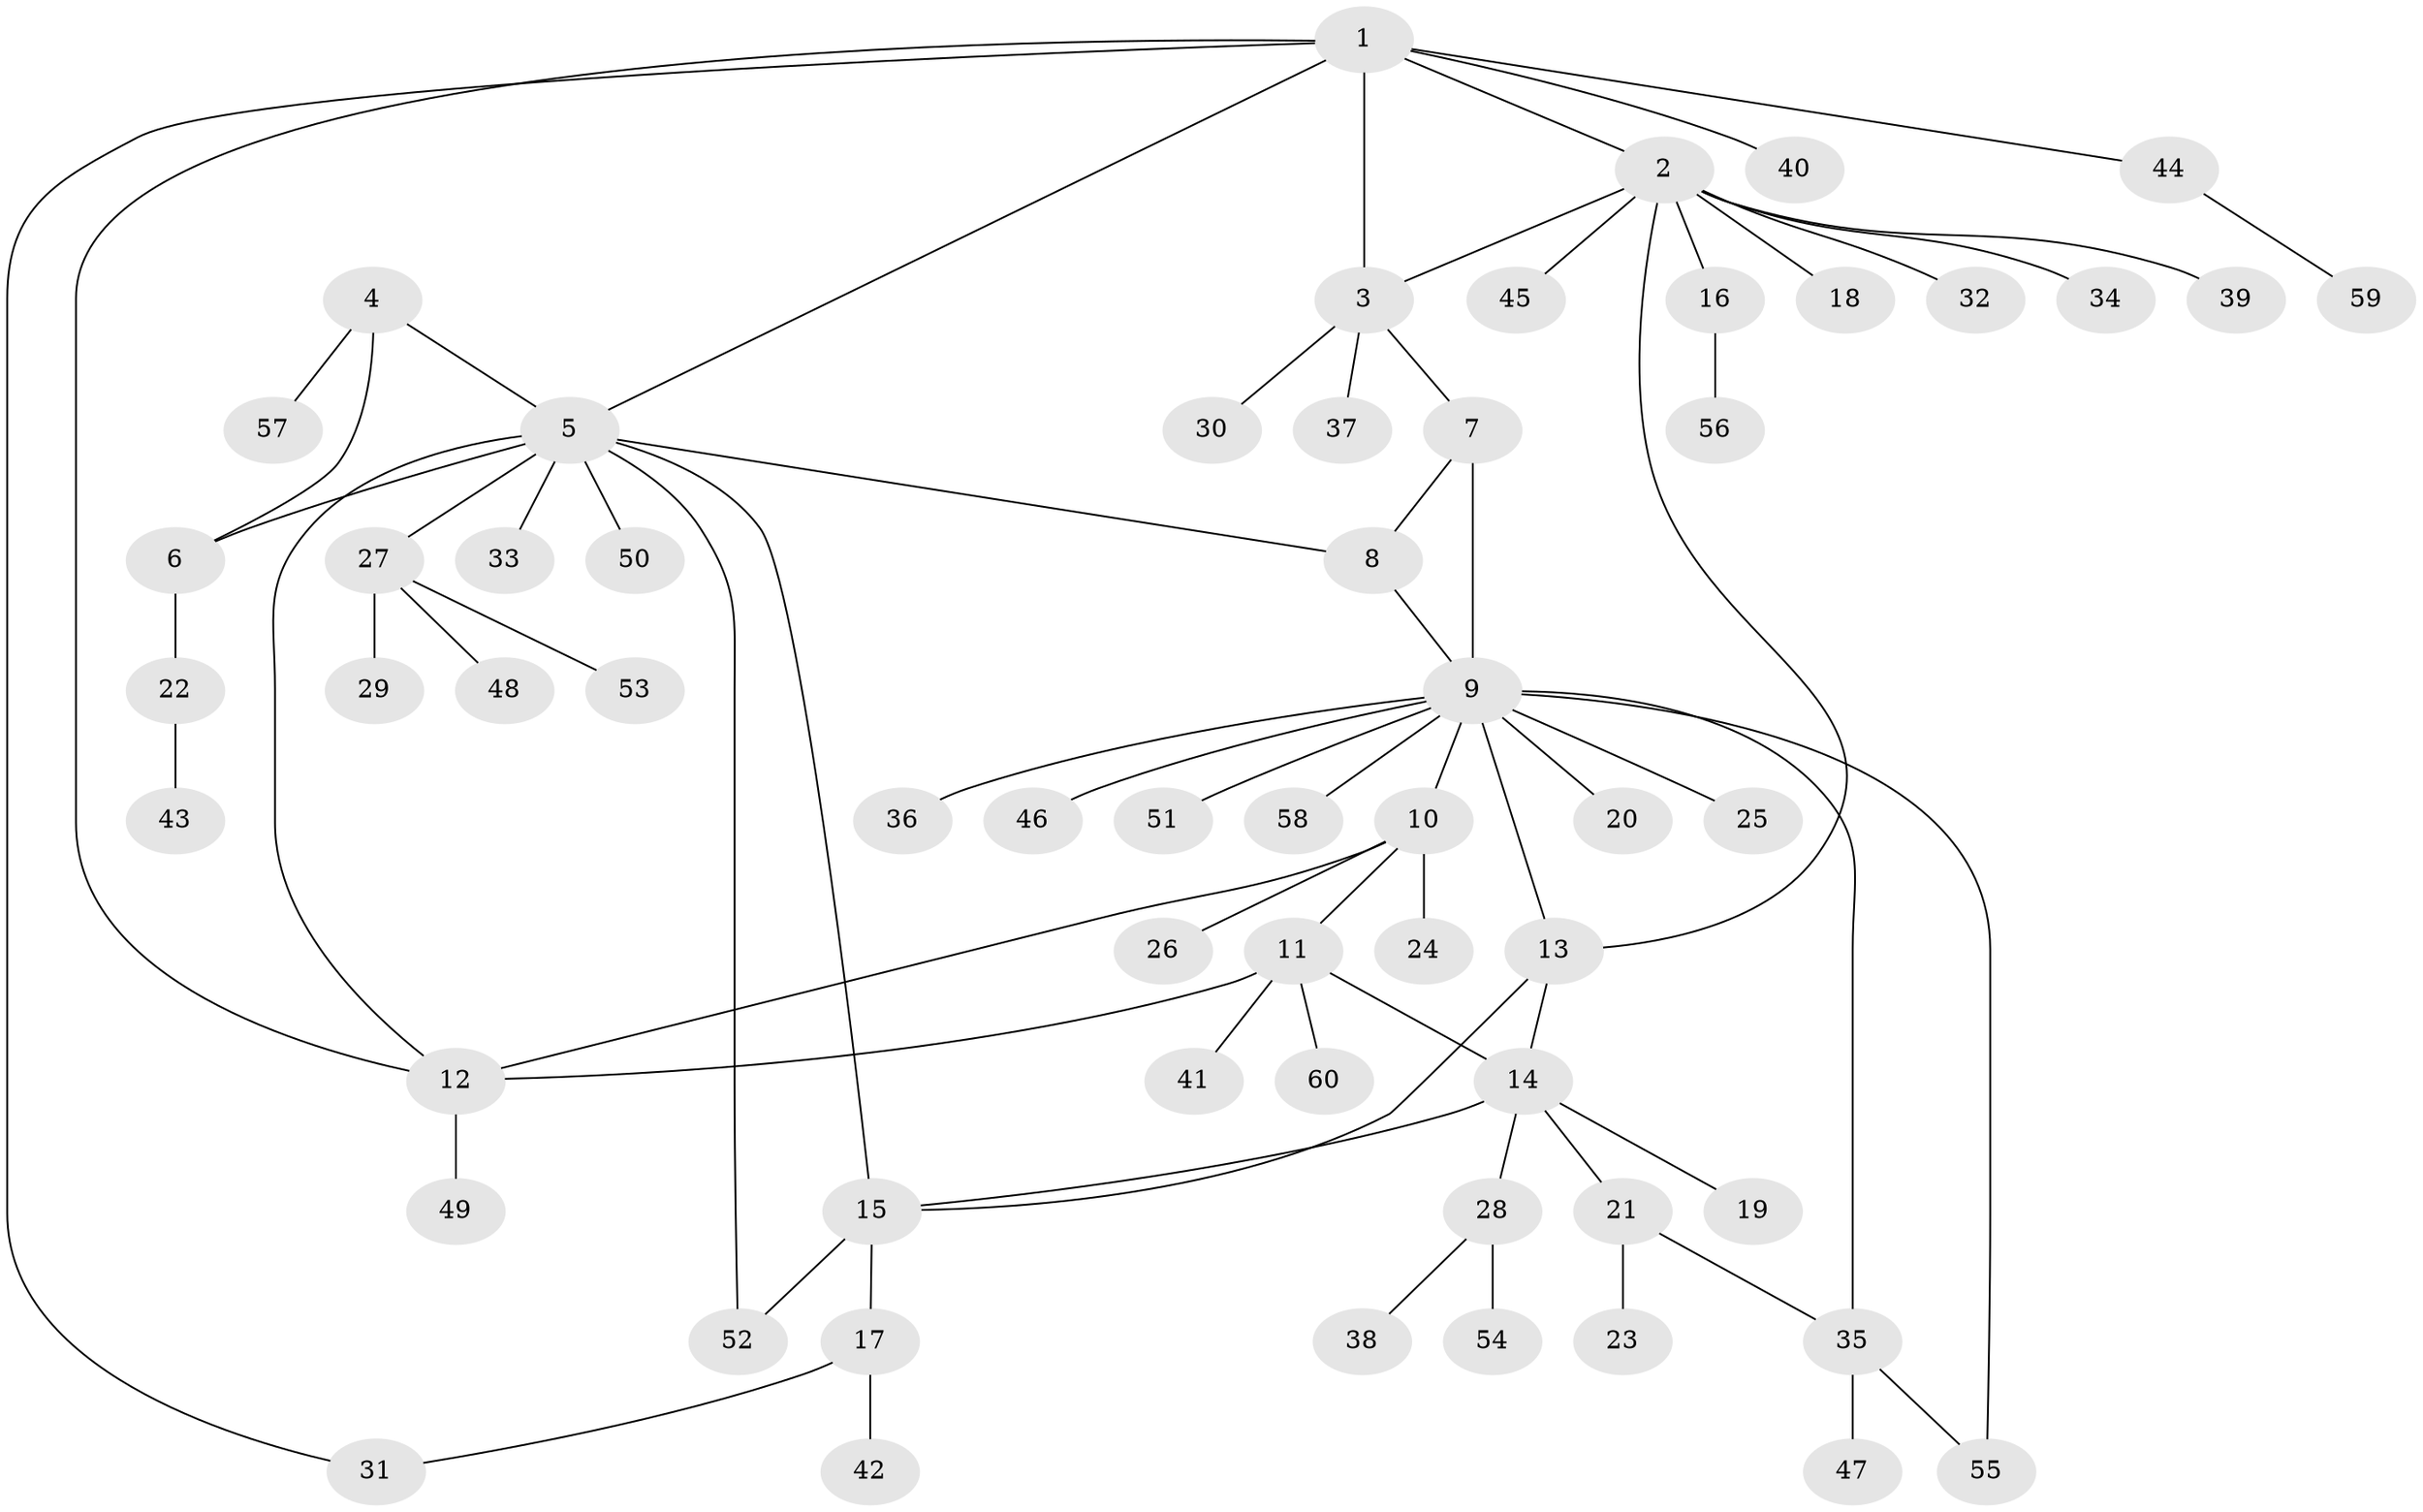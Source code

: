 // Generated by graph-tools (version 1.1) at 2025/37/03/09/25 02:37:45]
// undirected, 60 vertices, 74 edges
graph export_dot {
graph [start="1"]
  node [color=gray90,style=filled];
  1;
  2;
  3;
  4;
  5;
  6;
  7;
  8;
  9;
  10;
  11;
  12;
  13;
  14;
  15;
  16;
  17;
  18;
  19;
  20;
  21;
  22;
  23;
  24;
  25;
  26;
  27;
  28;
  29;
  30;
  31;
  32;
  33;
  34;
  35;
  36;
  37;
  38;
  39;
  40;
  41;
  42;
  43;
  44;
  45;
  46;
  47;
  48;
  49;
  50;
  51;
  52;
  53;
  54;
  55;
  56;
  57;
  58;
  59;
  60;
  1 -- 2;
  1 -- 3;
  1 -- 5;
  1 -- 12;
  1 -- 31;
  1 -- 40;
  1 -- 44;
  2 -- 3;
  2 -- 13;
  2 -- 16;
  2 -- 18;
  2 -- 32;
  2 -- 34;
  2 -- 39;
  2 -- 45;
  3 -- 7;
  3 -- 30;
  3 -- 37;
  4 -- 5;
  4 -- 6;
  4 -- 57;
  5 -- 6;
  5 -- 8;
  5 -- 12;
  5 -- 15;
  5 -- 27;
  5 -- 33;
  5 -- 50;
  5 -- 52;
  6 -- 22;
  7 -- 8;
  7 -- 9;
  8 -- 9;
  9 -- 10;
  9 -- 13;
  9 -- 20;
  9 -- 25;
  9 -- 35;
  9 -- 36;
  9 -- 46;
  9 -- 51;
  9 -- 55;
  9 -- 58;
  10 -- 11;
  10 -- 12;
  10 -- 24;
  10 -- 26;
  11 -- 12;
  11 -- 14;
  11 -- 41;
  11 -- 60;
  12 -- 49;
  13 -- 14;
  13 -- 15;
  14 -- 15;
  14 -- 19;
  14 -- 21;
  14 -- 28;
  15 -- 17;
  15 -- 52;
  16 -- 56;
  17 -- 31;
  17 -- 42;
  21 -- 23;
  21 -- 35;
  22 -- 43;
  27 -- 29;
  27 -- 48;
  27 -- 53;
  28 -- 38;
  28 -- 54;
  35 -- 47;
  35 -- 55;
  44 -- 59;
}
